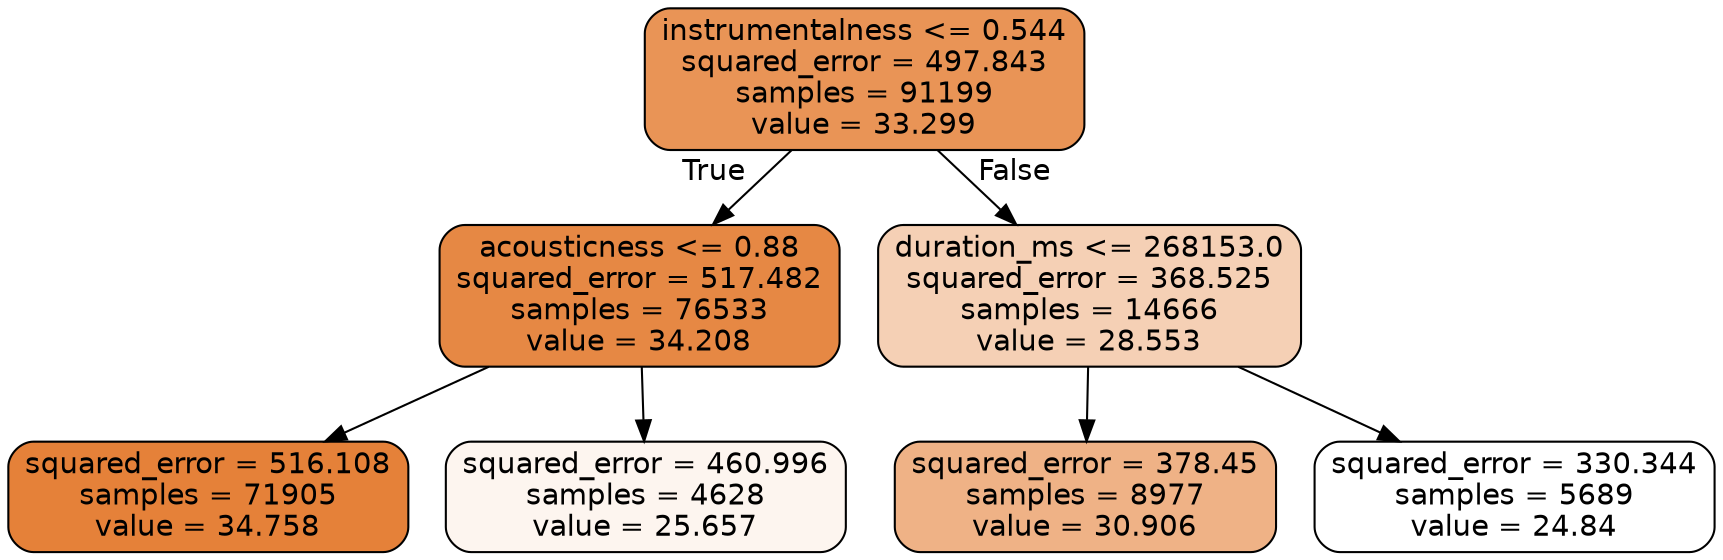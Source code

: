 digraph Tree {
node [shape=box, style="filled, rounded", color="black", fontname="helvetica"] ;
edge [fontname="helvetica"] ;
0 [label="instrumentalness <= 0.544\nsquared_error = 497.843\nsamples = 91199\nvalue = 33.299", fillcolor="#e99456"] ;
1 [label="acousticness <= 0.88\nsquared_error = 517.482\nsamples = 76533\nvalue = 34.208", fillcolor="#e68844"] ;
0 -> 1 [labeldistance=2.5, labelangle=45, headlabel="True"] ;
2 [label="squared_error = 516.108\nsamples = 71905\nvalue = 34.758", fillcolor="#e58139"] ;
1 -> 2 ;
3 [label="squared_error = 460.996\nsamples = 4628\nvalue = 25.657", fillcolor="#fdf5ef"] ;
1 -> 3 ;
4 [label="duration_ms <= 268153.0\nsquared_error = 368.525\nsamples = 14666\nvalue = 28.553", fillcolor="#f5d0b5"] ;
0 -> 4 [labeldistance=2.5, labelangle=-45, headlabel="False"] ;
5 [label="squared_error = 378.45\nsamples = 8977\nvalue = 30.906", fillcolor="#efb286"] ;
4 -> 5 ;
6 [label="squared_error = 330.344\nsamples = 5689\nvalue = 24.84", fillcolor="#ffffff"] ;
4 -> 6 ;
}